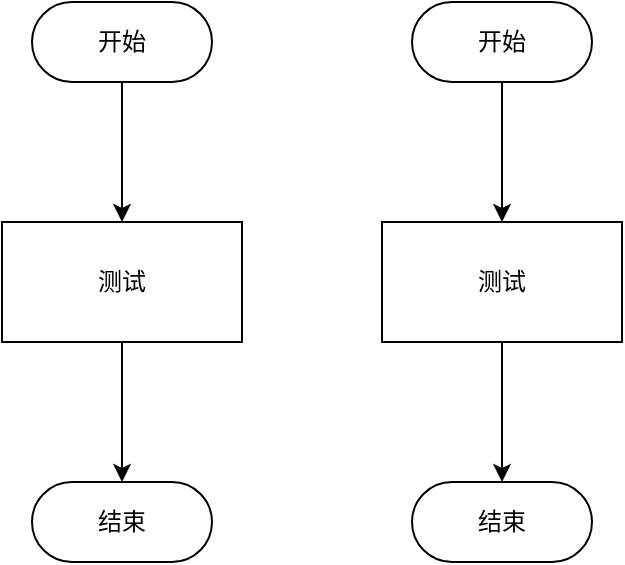 <mxfile version="28.2.7">
  <diagram name="第 1 页" id="jK8HhsyoBAxDTNsPvt-C">
    <mxGraphModel dx="1225" dy="758" grid="1" gridSize="10" guides="1" tooltips="1" connect="1" arrows="1" fold="1" page="1" pageScale="1" pageWidth="827" pageHeight="1169" math="0" shadow="0">
      <root>
        <mxCell id="0" />
        <mxCell id="1" parent="0" />
        <mxCell id="MSPF_-7gTQST7HYo3n2n-2" value="结束" style="html=1;dashed=0;whiteSpace=wrap;shape=mxgraph.dfd.start" parent="1" vertex="1">
          <mxGeometry x="105" y="300" width="90" height="40" as="geometry" />
        </mxCell>
        <mxCell id="MSPF_-7gTQST7HYo3n2n-5" value="" style="edgeStyle=orthogonalEdgeStyle;rounded=0;orthogonalLoop=1;jettySize=auto;html=1;" parent="1" source="MSPF_-7gTQST7HYo3n2n-3" target="MSPF_-7gTQST7HYo3n2n-4" edge="1">
          <mxGeometry relative="1" as="geometry" />
        </mxCell>
        <mxCell id="MSPF_-7gTQST7HYo3n2n-3" value="开始" style="html=1;dashed=0;whiteSpace=wrap;shape=mxgraph.dfd.start" parent="1" vertex="1">
          <mxGeometry x="105" y="60" width="90" height="40" as="geometry" />
        </mxCell>
        <mxCell id="MSPF_-7gTQST7HYo3n2n-4" value="测试" style="whiteSpace=wrap;html=1;dashed=0;" parent="1" vertex="1">
          <mxGeometry x="90" y="170" width="120" height="60" as="geometry" />
        </mxCell>
        <mxCell id="MSPF_-7gTQST7HYo3n2n-6" style="edgeStyle=orthogonalEdgeStyle;rounded=0;orthogonalLoop=1;jettySize=auto;html=1;exitX=0.5;exitY=1;exitDx=0;exitDy=0;entryX=0.5;entryY=0.5;entryDx=0;entryDy=-20;entryPerimeter=0;" parent="1" source="MSPF_-7gTQST7HYo3n2n-4" target="MSPF_-7gTQST7HYo3n2n-2" edge="1">
          <mxGeometry relative="1" as="geometry" />
        </mxCell>
        <mxCell id="EaCHvDl-a3LXKXRByT8D-1" value="结束" style="html=1;dashed=0;whiteSpace=wrap;shape=mxgraph.dfd.start" vertex="1" parent="1">
          <mxGeometry x="295" y="300" width="90" height="40" as="geometry" />
        </mxCell>
        <mxCell id="EaCHvDl-a3LXKXRByT8D-2" value="" style="edgeStyle=orthogonalEdgeStyle;rounded=0;orthogonalLoop=1;jettySize=auto;html=1;" edge="1" parent="1" source="EaCHvDl-a3LXKXRByT8D-3" target="EaCHvDl-a3LXKXRByT8D-4">
          <mxGeometry relative="1" as="geometry" />
        </mxCell>
        <mxCell id="EaCHvDl-a3LXKXRByT8D-3" value="开始" style="html=1;dashed=0;whiteSpace=wrap;shape=mxgraph.dfd.start" vertex="1" parent="1">
          <mxGeometry x="295" y="60" width="90" height="40" as="geometry" />
        </mxCell>
        <mxCell id="EaCHvDl-a3LXKXRByT8D-4" value="测试" style="whiteSpace=wrap;html=1;dashed=0;" vertex="1" parent="1">
          <mxGeometry x="280" y="170" width="120" height="60" as="geometry" />
        </mxCell>
        <mxCell id="EaCHvDl-a3LXKXRByT8D-5" style="edgeStyle=orthogonalEdgeStyle;rounded=0;orthogonalLoop=1;jettySize=auto;html=1;exitX=0.5;exitY=1;exitDx=0;exitDy=0;entryX=0.5;entryY=0.5;entryDx=0;entryDy=-20;entryPerimeter=0;" edge="1" parent="1" source="EaCHvDl-a3LXKXRByT8D-4" target="EaCHvDl-a3LXKXRByT8D-1">
          <mxGeometry relative="1" as="geometry" />
        </mxCell>
      </root>
    </mxGraphModel>
  </diagram>
</mxfile>
